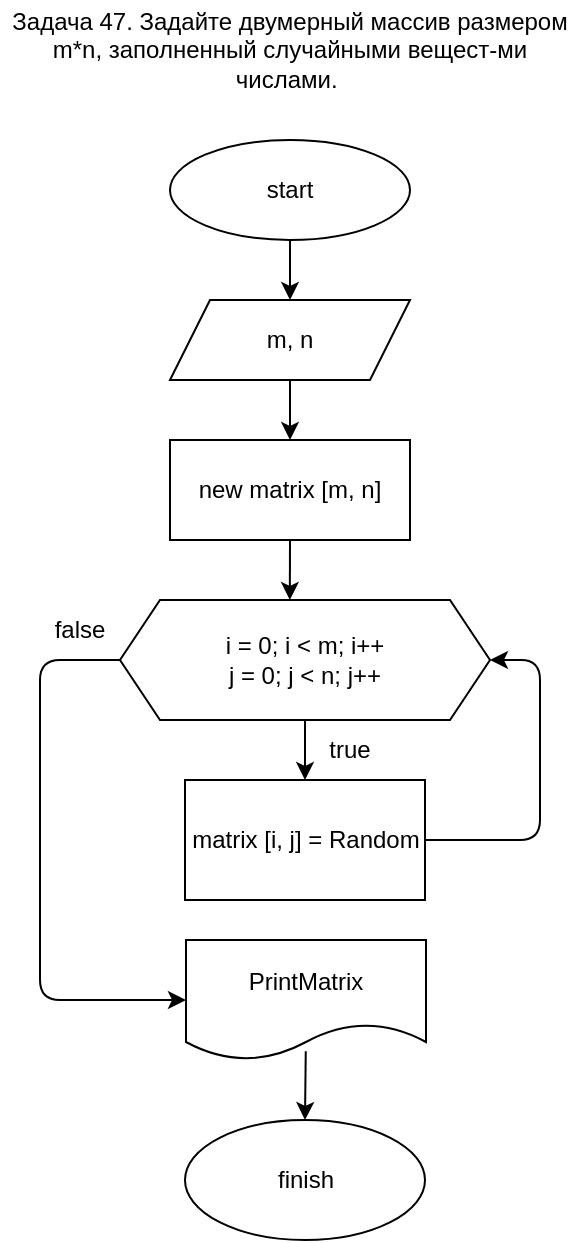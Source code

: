 <mxfile>
    <diagram id="YO8K9-j-l9Bm0JzazLAL" name="Страница 1">
        <mxGraphModel dx="975" dy="591" grid="1" gridSize="10" guides="1" tooltips="1" connect="1" arrows="1" fold="1" page="1" pageScale="1" pageWidth="827" pageHeight="1169" background="none" math="0" shadow="0">
            <root>
                <mxCell id="0"/>
                <mxCell id="1" parent="0"/>
                <mxCell id="2" value="Задача 47. Задайте двумерный массив размером m*n, заполненный случайными вещест-ми числами.&amp;nbsp;" style="text;html=1;strokeColor=none;fillColor=none;align=center;verticalAlign=middle;whiteSpace=wrap;rounded=0;" vertex="1" parent="1">
                    <mxGeometry x="130" y="10" width="290" height="50" as="geometry"/>
                </mxCell>
                <mxCell id="3" value="start" style="ellipse;whiteSpace=wrap;html=1;" vertex="1" parent="1">
                    <mxGeometry x="215" y="80" width="120" height="50" as="geometry"/>
                </mxCell>
                <mxCell id="4" value="m, n" style="shape=parallelogram;perimeter=parallelogramPerimeter;whiteSpace=wrap;html=1;fixedSize=1;" vertex="1" parent="1">
                    <mxGeometry x="215" y="160" width="120" height="40" as="geometry"/>
                </mxCell>
                <mxCell id="5" value="new matrix [m, n]" style="rounded=0;whiteSpace=wrap;html=1;" vertex="1" parent="1">
                    <mxGeometry x="215" y="230" width="120" height="50" as="geometry"/>
                </mxCell>
                <mxCell id="6" value="i = 0; i &amp;lt; m; i++&lt;br&gt;j = 0; j &amp;lt; n; j++" style="shape=hexagon;perimeter=hexagonPerimeter2;whiteSpace=wrap;html=1;fixedSize=1;" vertex="1" parent="1">
                    <mxGeometry x="190" y="310" width="185" height="60" as="geometry"/>
                </mxCell>
                <mxCell id="7" value="matrix [i, j] = Random" style="rounded=0;whiteSpace=wrap;html=1;" vertex="1" parent="1">
                    <mxGeometry x="222.5" y="400" width="120" height="60" as="geometry"/>
                </mxCell>
                <mxCell id="9" value="PrintMatrix" style="shape=document;whiteSpace=wrap;html=1;boundedLbl=1;" vertex="1" parent="1">
                    <mxGeometry x="223" y="480" width="120" height="60" as="geometry"/>
                </mxCell>
                <mxCell id="10" value="finish" style="ellipse;whiteSpace=wrap;html=1;" vertex="1" parent="1">
                    <mxGeometry x="222.5" y="570" width="120" height="60" as="geometry"/>
                </mxCell>
                <mxCell id="11" value="" style="endArrow=classic;html=1;entryX=0.5;entryY=0;entryDx=0;entryDy=0;exitX=0.5;exitY=1;exitDx=0;exitDy=0;" edge="1" parent="1" source="3" target="4">
                    <mxGeometry width="50" height="50" relative="1" as="geometry">
                        <mxPoint x="400" y="150" as="sourcePoint"/>
                        <mxPoint x="450" y="100" as="targetPoint"/>
                    </mxGeometry>
                </mxCell>
                <mxCell id="12" value="" style="endArrow=classic;html=1;entryX=0.5;entryY=0;entryDx=0;entryDy=0;exitX=0.5;exitY=1;exitDx=0;exitDy=0;" edge="1" parent="1" source="4" target="5">
                    <mxGeometry width="50" height="50" relative="1" as="geometry">
                        <mxPoint x="400" y="150" as="sourcePoint"/>
                        <mxPoint x="450" y="100" as="targetPoint"/>
                    </mxGeometry>
                </mxCell>
                <mxCell id="13" value="" style="endArrow=classic;html=1;entryX=0.459;entryY=0;entryDx=0;entryDy=0;exitX=0.5;exitY=1;exitDx=0;exitDy=0;entryPerimeter=0;" edge="1" parent="1" source="5" target="6">
                    <mxGeometry width="50" height="50" relative="1" as="geometry">
                        <mxPoint x="400" y="240" as="sourcePoint"/>
                        <mxPoint x="450" y="190" as="targetPoint"/>
                    </mxGeometry>
                </mxCell>
                <mxCell id="14" value="" style="endArrow=classic;html=1;entryX=0.5;entryY=0;entryDx=0;entryDy=0;exitX=0.5;exitY=1;exitDx=0;exitDy=0;" edge="1" parent="1" source="6" target="7">
                    <mxGeometry width="50" height="50" relative="1" as="geometry">
                        <mxPoint x="400" y="330" as="sourcePoint"/>
                        <mxPoint x="450" y="280" as="targetPoint"/>
                    </mxGeometry>
                </mxCell>
                <mxCell id="15" value="" style="endArrow=classic;html=1;entryX=1;entryY=0.5;entryDx=0;entryDy=0;exitX=1;exitY=0.5;exitDx=0;exitDy=0;" edge="1" parent="1" source="7" target="6">
                    <mxGeometry width="50" height="50" relative="1" as="geometry">
                        <mxPoint x="400" y="330" as="sourcePoint"/>
                        <mxPoint x="450" y="280" as="targetPoint"/>
                        <Array as="points">
                            <mxPoint x="400" y="430"/>
                            <mxPoint x="400" y="390"/>
                            <mxPoint x="400" y="340"/>
                        </Array>
                    </mxGeometry>
                </mxCell>
                <mxCell id="16" value="" style="endArrow=classic;html=1;entryX=0;entryY=0.5;entryDx=0;entryDy=0;exitX=0;exitY=0.5;exitDx=0;exitDy=0;" edge="1" parent="1" source="6" target="9">
                    <mxGeometry width="50" height="50" relative="1" as="geometry">
                        <mxPoint x="400" y="330" as="sourcePoint"/>
                        <mxPoint x="450" y="280" as="targetPoint"/>
                        <Array as="points">
                            <mxPoint x="150" y="340"/>
                            <mxPoint x="150" y="420"/>
                            <mxPoint x="150" y="510"/>
                        </Array>
                    </mxGeometry>
                </mxCell>
                <mxCell id="17" value="" style="endArrow=classic;html=1;entryX=0.5;entryY=0;entryDx=0;entryDy=0;exitX=0.499;exitY=0.927;exitDx=0;exitDy=0;exitPerimeter=0;" edge="1" parent="1" source="9" target="10">
                    <mxGeometry width="50" height="50" relative="1" as="geometry">
                        <mxPoint x="400" y="510" as="sourcePoint"/>
                        <mxPoint x="450" y="460" as="targetPoint"/>
                    </mxGeometry>
                </mxCell>
                <mxCell id="18" value="true" style="text;html=1;strokeColor=none;fillColor=none;align=center;verticalAlign=middle;whiteSpace=wrap;rounded=0;" vertex="1" parent="1">
                    <mxGeometry x="275" y="370" width="60" height="30" as="geometry"/>
                </mxCell>
                <mxCell id="19" value="false" style="text;html=1;strokeColor=none;fillColor=none;align=center;verticalAlign=middle;whiteSpace=wrap;rounded=0;" vertex="1" parent="1">
                    <mxGeometry x="140" y="310" width="60" height="30" as="geometry"/>
                </mxCell>
            </root>
        </mxGraphModel>
    </diagram>
</mxfile>